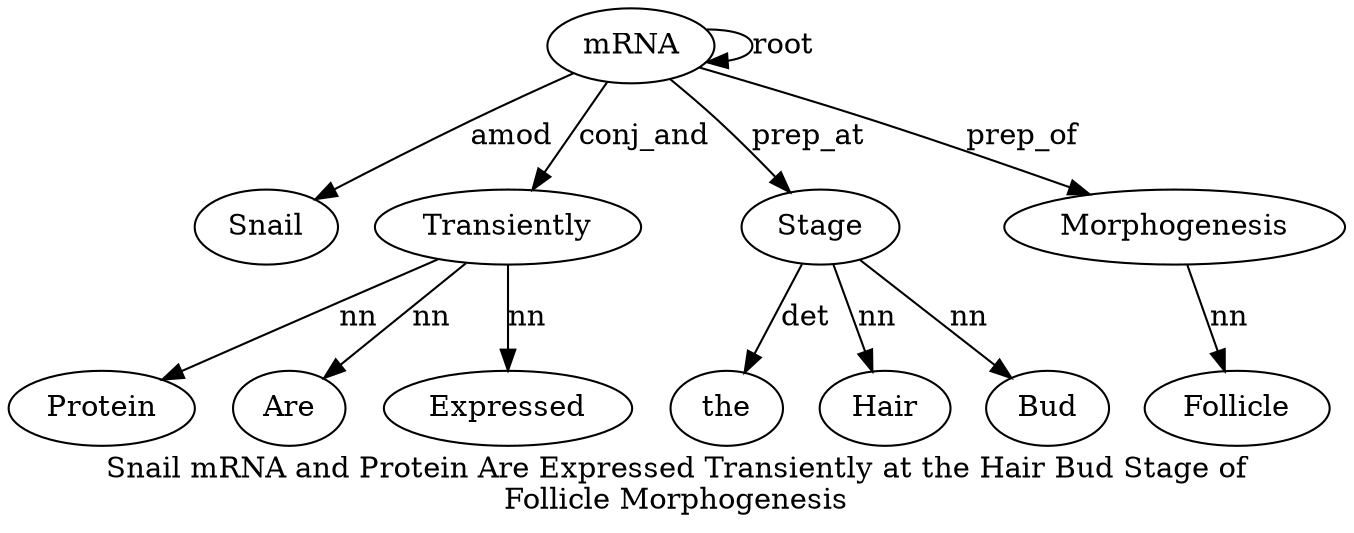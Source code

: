 digraph "Snail mRNA and Protein Are Expressed Transiently at the Hair Bud Stage of Follicle Morphogenesis" {
label="Snail mRNA and Protein Are Expressed Transiently at the Hair Bud Stage of
Follicle Morphogenesis";
mRNA2 [style=filled, fillcolor=white, label=mRNA];
Snail1 [style=filled, fillcolor=white, label=Snail];
mRNA2 -> Snail1  [label=amod];
mRNA2 -> mRNA2  [label=root];
Transiently7 [style=filled, fillcolor=white, label=Transiently];
Protein4 [style=filled, fillcolor=white, label=Protein];
Transiently7 -> Protein4  [label=nn];
Are5 [style=filled, fillcolor=white, label=Are];
Transiently7 -> Are5  [label=nn];
Expressed6 [style=filled, fillcolor=white, label=Expressed];
Transiently7 -> Expressed6  [label=nn];
mRNA2 -> Transiently7  [label=conj_and];
Stage12 [style=filled, fillcolor=white, label=Stage];
the9 [style=filled, fillcolor=white, label=the];
Stage12 -> the9  [label=det];
Hair10 [style=filled, fillcolor=white, label=Hair];
Stage12 -> Hair10  [label=nn];
Bud11 [style=filled, fillcolor=white, label=Bud];
Stage12 -> Bud11  [label=nn];
mRNA2 -> Stage12  [label=prep_at];
Morphogenesis15 [style=filled, fillcolor=white, label=Morphogenesis];
Follicle14 [style=filled, fillcolor=white, label=Follicle];
Morphogenesis15 -> Follicle14  [label=nn];
mRNA2 -> Morphogenesis15  [label=prep_of];
}
